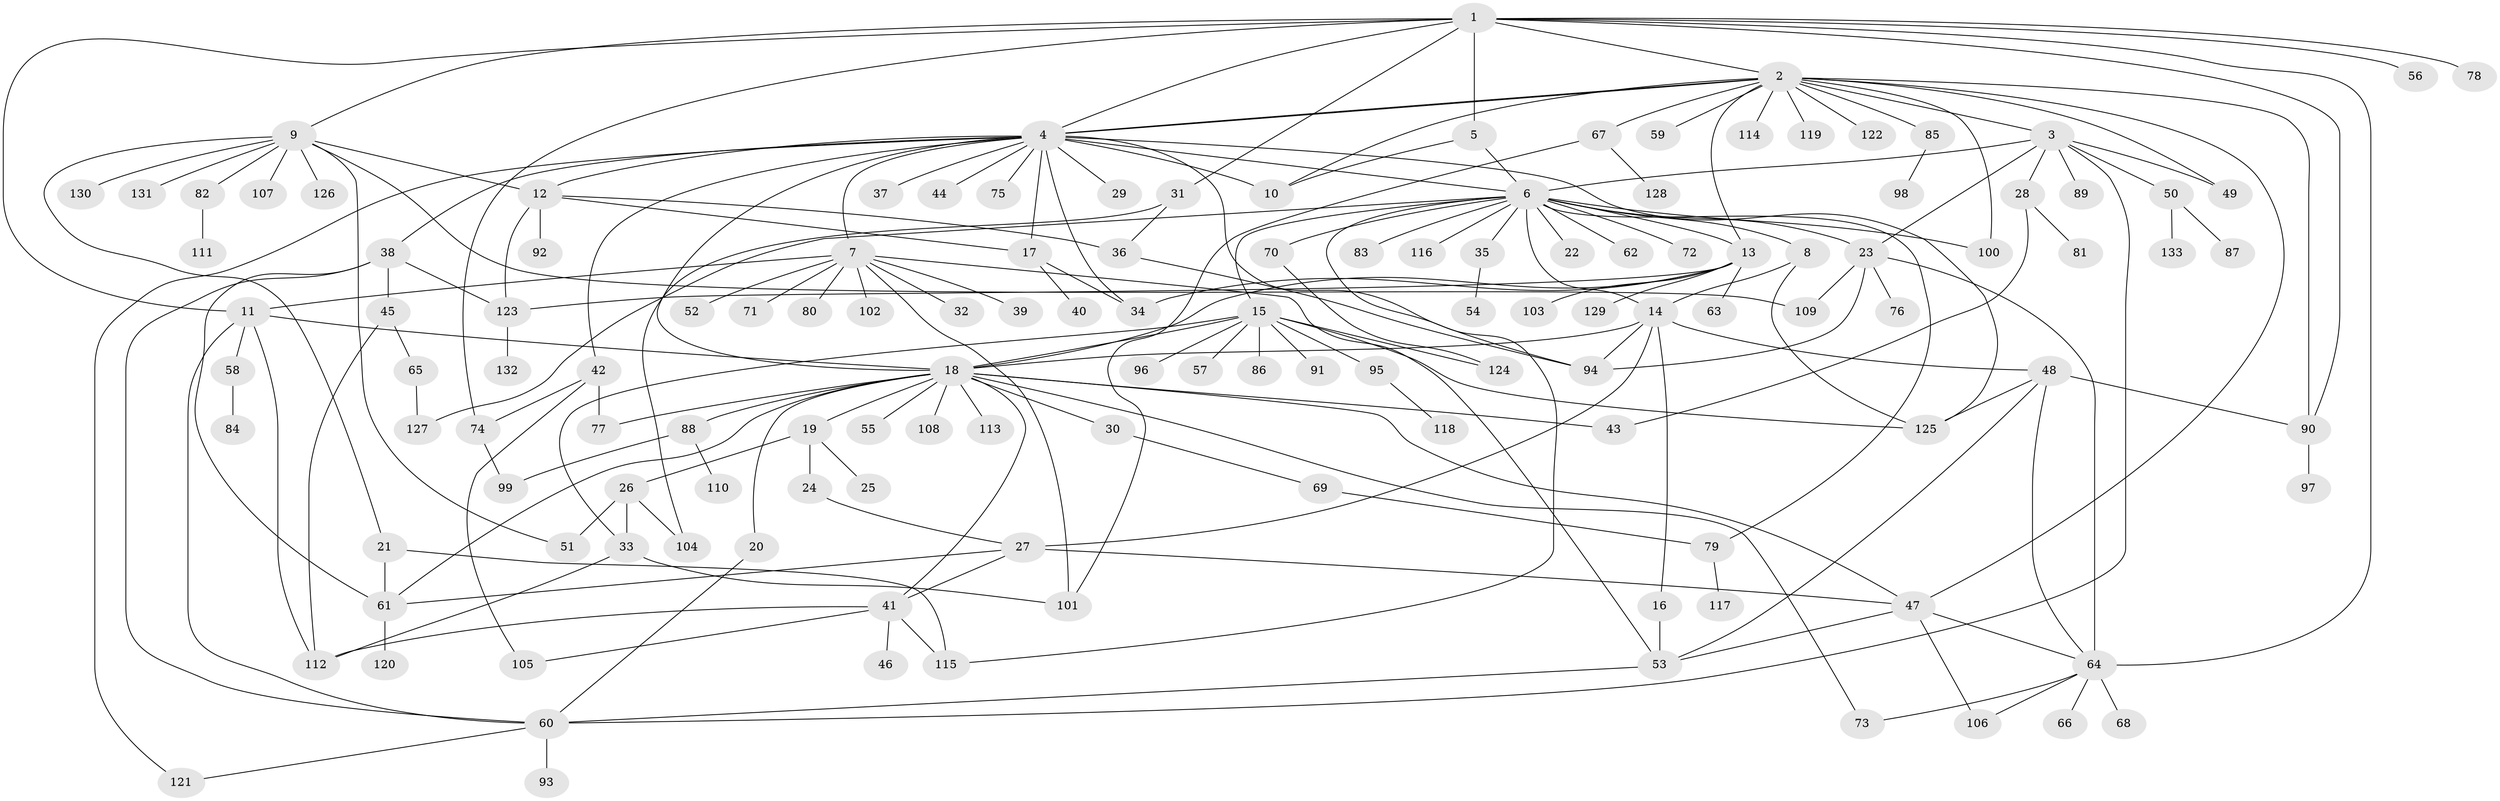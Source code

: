 // Generated by graph-tools (version 1.1) at 2025/35/03/09/25 02:35:49]
// undirected, 133 vertices, 202 edges
graph export_dot {
graph [start="1"]
  node [color=gray90,style=filled];
  1;
  2;
  3;
  4;
  5;
  6;
  7;
  8;
  9;
  10;
  11;
  12;
  13;
  14;
  15;
  16;
  17;
  18;
  19;
  20;
  21;
  22;
  23;
  24;
  25;
  26;
  27;
  28;
  29;
  30;
  31;
  32;
  33;
  34;
  35;
  36;
  37;
  38;
  39;
  40;
  41;
  42;
  43;
  44;
  45;
  46;
  47;
  48;
  49;
  50;
  51;
  52;
  53;
  54;
  55;
  56;
  57;
  58;
  59;
  60;
  61;
  62;
  63;
  64;
  65;
  66;
  67;
  68;
  69;
  70;
  71;
  72;
  73;
  74;
  75;
  76;
  77;
  78;
  79;
  80;
  81;
  82;
  83;
  84;
  85;
  86;
  87;
  88;
  89;
  90;
  91;
  92;
  93;
  94;
  95;
  96;
  97;
  98;
  99;
  100;
  101;
  102;
  103;
  104;
  105;
  106;
  107;
  108;
  109;
  110;
  111;
  112;
  113;
  114;
  115;
  116;
  117;
  118;
  119;
  120;
  121;
  122;
  123;
  124;
  125;
  126;
  127;
  128;
  129;
  130;
  131;
  132;
  133;
  1 -- 2;
  1 -- 4;
  1 -- 5;
  1 -- 9;
  1 -- 11;
  1 -- 31;
  1 -- 56;
  1 -- 64;
  1 -- 74;
  1 -- 78;
  1 -- 90;
  2 -- 3;
  2 -- 4;
  2 -- 4;
  2 -- 10;
  2 -- 13;
  2 -- 47;
  2 -- 49;
  2 -- 59;
  2 -- 67;
  2 -- 85;
  2 -- 90;
  2 -- 100;
  2 -- 114;
  2 -- 119;
  2 -- 122;
  3 -- 6;
  3 -- 23;
  3 -- 28;
  3 -- 49;
  3 -- 50;
  3 -- 60;
  3 -- 89;
  4 -- 6;
  4 -- 7;
  4 -- 10;
  4 -- 12;
  4 -- 17;
  4 -- 18;
  4 -- 29;
  4 -- 34;
  4 -- 37;
  4 -- 38;
  4 -- 42;
  4 -- 44;
  4 -- 75;
  4 -- 94;
  4 -- 121;
  4 -- 125;
  5 -- 6;
  5 -- 10;
  6 -- 8;
  6 -- 13;
  6 -- 14;
  6 -- 15;
  6 -- 22;
  6 -- 23;
  6 -- 35;
  6 -- 62;
  6 -- 70;
  6 -- 72;
  6 -- 79;
  6 -- 83;
  6 -- 100;
  6 -- 115;
  6 -- 116;
  6 -- 127;
  7 -- 11;
  7 -- 32;
  7 -- 39;
  7 -- 52;
  7 -- 53;
  7 -- 71;
  7 -- 80;
  7 -- 101;
  7 -- 102;
  8 -- 14;
  8 -- 125;
  9 -- 12;
  9 -- 21;
  9 -- 51;
  9 -- 82;
  9 -- 107;
  9 -- 109;
  9 -- 126;
  9 -- 130;
  9 -- 131;
  11 -- 18;
  11 -- 58;
  11 -- 60;
  11 -- 112;
  12 -- 17;
  12 -- 36;
  12 -- 92;
  12 -- 123;
  13 -- 18;
  13 -- 34;
  13 -- 63;
  13 -- 103;
  13 -- 123;
  13 -- 129;
  14 -- 16;
  14 -- 18;
  14 -- 27;
  14 -- 48;
  14 -- 94;
  15 -- 18;
  15 -- 33;
  15 -- 57;
  15 -- 86;
  15 -- 91;
  15 -- 95;
  15 -- 96;
  15 -- 124;
  15 -- 125;
  16 -- 53;
  17 -- 34;
  17 -- 40;
  18 -- 19;
  18 -- 20;
  18 -- 30;
  18 -- 41;
  18 -- 43;
  18 -- 47;
  18 -- 55;
  18 -- 61;
  18 -- 73;
  18 -- 77;
  18 -- 88;
  18 -- 108;
  18 -- 113;
  19 -- 24;
  19 -- 25;
  19 -- 26;
  20 -- 60;
  21 -- 61;
  21 -- 115;
  23 -- 64;
  23 -- 76;
  23 -- 94;
  23 -- 109;
  24 -- 27;
  26 -- 33;
  26 -- 51;
  26 -- 104;
  27 -- 41;
  27 -- 47;
  27 -- 61;
  28 -- 43;
  28 -- 81;
  30 -- 69;
  31 -- 36;
  31 -- 104;
  33 -- 101;
  33 -- 112;
  35 -- 54;
  36 -- 94;
  38 -- 45;
  38 -- 60;
  38 -- 61;
  38 -- 123;
  41 -- 46;
  41 -- 105;
  41 -- 112;
  41 -- 115;
  42 -- 74;
  42 -- 77;
  42 -- 105;
  45 -- 65;
  45 -- 112;
  47 -- 53;
  47 -- 64;
  47 -- 106;
  48 -- 53;
  48 -- 64;
  48 -- 90;
  48 -- 125;
  50 -- 87;
  50 -- 133;
  53 -- 60;
  58 -- 84;
  60 -- 93;
  60 -- 121;
  61 -- 120;
  64 -- 66;
  64 -- 68;
  64 -- 73;
  64 -- 106;
  65 -- 127;
  67 -- 101;
  67 -- 128;
  69 -- 79;
  70 -- 124;
  74 -- 99;
  79 -- 117;
  82 -- 111;
  85 -- 98;
  88 -- 99;
  88 -- 110;
  90 -- 97;
  95 -- 118;
  123 -- 132;
}
